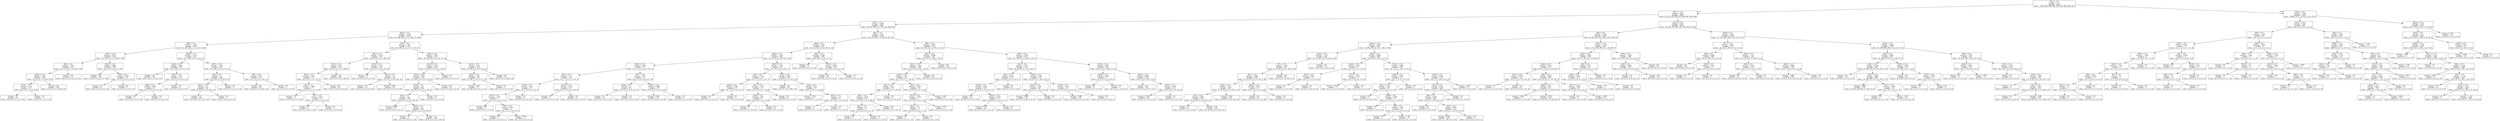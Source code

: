 digraph Tree {
node [shape=box] ;
0 [label="X[2] <= 0.5\nentropy = 3.17\nsamples = 8814\nvalue = [1000, 990, 962, 996, 1000, 964, 986, 984, 932]"] ;
1 [label="X[11] <= 0.5\nentropy = 2.911\nsamples = 6895\nvalue = [0, 972, 945, 984, 187, 960, 964, 959, 924]"] ;
0 -> 1 [labeldistance=2.5, labelangle=45, headlabel="True"] ;
2 [label="X[17] <= 0.5\nentropy = 2.488\nsamples = 3241\nvalue = [0, 376, 408, 0, 4, 795, 334, 446, 878]"] ;
1 -> 2 ;
3 [label="X[23] <= 0.5\nentropy = 2.136\nsamples = 2019\nvalue = [0, 258, 262, 0, 2, 0, 268, 377, 852]"] ;
2 -> 3 ;
4 [label="X[8] <= 0.5\nentropy = 1.614\nsamples = 1361\nvalue = [0, 118, 220, 0, 1, 0, 221, 0, 801]"] ;
3 -> 4 ;
5 [label="X[12] <= 0.5\nentropy = 0.974\nsamples = 1014\nvalue = [0, 111, 0, 0, 1, 0, 106, 0, 796]"] ;
4 -> 5 ;
6 [label="X[5] <= 0.5\nentropy = 1.573\nsamples = 274\nvalue = [0, 111, 0, 0, 1, 0, 100, 0, 62]"] ;
5 -> 6 ;
7 [label="X[20] <= 0.5\nentropy = 1.008\nsamples = 163\nvalue = [0, 0, 0, 0, 1, 0, 100, 0, 62]"] ;
6 -> 7 ;
8 [label="X[14] <= 0.5\nentropy = 0.118\nsamples = 63\nvalue = [0, 0, 0, 0, 1, 0, 0, 0, 62]"] ;
7 -> 8 ;
9 [label="entropy = 0.0\nsamples = 62\nvalue = [0, 0, 0, 0, 0, 0, 0, 0, 62]"] ;
8 -> 9 ;
10 [label="entropy = 0.0\nsamples = 1\nvalue = [0, 0, 0, 0, 1, 0, 0, 0, 0]"] ;
8 -> 10 ;
11 [label="entropy = 0.0\nsamples = 100\nvalue = [0, 0, 0, 0, 0, 0, 100, 0, 0]"] ;
7 -> 11 ;
12 [label="entropy = 0.0\nsamples = 111\nvalue = [0, 111, 0, 0, 0, 0, 0, 0, 0]"] ;
6 -> 12 ;
13 [label="X[20] <= 0.5\nentropy = 0.068\nsamples = 740\nvalue = [0, 0, 0, 0, 0, 0, 6, 0, 734]"] ;
5 -> 13 ;
14 [label="entropy = 0.0\nsamples = 729\nvalue = [0, 0, 0, 0, 0, 0, 0, 0, 729]"] ;
13 -> 14 ;
15 [label="X[9] <= 0.5\nentropy = 0.994\nsamples = 11\nvalue = [0, 0, 0, 0, 0, 0, 6, 0, 5]"] ;
13 -> 15 ;
16 [label="entropy = 0.0\nsamples = 6\nvalue = [0, 0, 0, 0, 0, 0, 6, 0, 0]"] ;
15 -> 16 ;
17 [label="entropy = 0.0\nsamples = 5\nvalue = [0, 0, 0, 0, 0, 0, 0, 0, 5]"] ;
15 -> 17 ;
18 [label="X[20] <= 0.5\nentropy = 1.147\nsamples = 347\nvalue = [0, 7, 220, 0, 0, 0, 115, 0, 5]"] ;
4 -> 18 ;
19 [label="X[22] <= 0.5\nentropy = 0.483\nsamples = 137\nvalue = [0, 6, 126, 0, 0, 0, 0, 0, 5]"] ;
18 -> 19 ;
20 [label="entropy = 0.0\nsamples = 123\nvalue = [0, 0, 123, 0, 0, 0, 0, 0, 0]"] ;
19 -> 20 ;
21 [label="X[10] <= 0.5\nentropy = 1.531\nsamples = 14\nvalue = [0, 6, 3, 0, 0, 0, 0, 0, 5]"] ;
19 -> 21 ;
22 [label="X[26] <= 0.5\nentropy = 0.954\nsamples = 8\nvalue = [0, 0, 3, 0, 0, 0, 0, 0, 5]"] ;
21 -> 22 ;
23 [label="entropy = 0.0\nsamples = 3\nvalue = [0, 0, 3, 0, 0, 0, 0, 0, 0]"] ;
22 -> 23 ;
24 [label="entropy = 0.0\nsamples = 5\nvalue = [0, 0, 0, 0, 0, 0, 0, 0, 5]"] ;
22 -> 24 ;
25 [label="entropy = 0.0\nsamples = 6\nvalue = [0, 6, 0, 0, 0, 0, 0, 0, 0]"] ;
21 -> 25 ;
26 [label="X[15] <= 0.5\nentropy = 1.032\nsamples = 210\nvalue = [0, 1, 94, 0, 0, 0, 115, 0, 0]"] ;
18 -> 26 ;
27 [label="X[0] <= 0.5\nentropy = 1.0\nsamples = 189\nvalue = [0, 0, 94, 0, 0, 0, 95, 0, 0]"] ;
26 -> 27 ;
28 [label="X[21] <= 0.5\nentropy = 1.0\nsamples = 186\nvalue = [0, 0, 94, 0, 0, 0, 92, 0, 0]"] ;
27 -> 28 ;
29 [label="entropy = 1.0\nsamples = 185\nvalue = [0, 0, 93, 0, 0, 0, 92, 0, 0]"] ;
28 -> 29 ;
30 [label="entropy = 0.0\nsamples = 1\nvalue = [0, 0, 1, 0, 0, 0, 0, 0, 0]"] ;
28 -> 30 ;
31 [label="entropy = 0.0\nsamples = 3\nvalue = [0, 0, 0, 0, 0, 0, 3, 0, 0]"] ;
27 -> 31 ;
32 [label="X[5] <= 0.5\nentropy = 0.276\nsamples = 21\nvalue = [0, 1, 0, 0, 0, 0, 20, 0, 0]"] ;
26 -> 32 ;
33 [label="entropy = 0.0\nsamples = 20\nvalue = [0, 0, 0, 0, 0, 0, 20, 0, 0]"] ;
32 -> 33 ;
34 [label="entropy = 0.0\nsamples = 1\nvalue = [0, 1, 0, 0, 0, 0, 0, 0, 0]"] ;
32 -> 34 ;
35 [label="X[5] <= 0.5\nentropy = 1.761\nsamples = 658\nvalue = [0, 140, 42, 0, 1, 0, 47, 377, 51]"] ;
3 -> 35 ;
36 [label="X[6] <= 0.5\nentropy = 0.779\nsamples = 317\nvalue = [0, 0, 0, 0, 1, 0, 5, 260, 51]"] ;
35 -> 36 ;
37 [label="X[13] <= 0.5\nentropy = 0.15\nsamples = 212\nvalue = [0, 0, 0, 0, 1, 0, 3, 208, 0]"] ;
36 -> 37 ;
38 [label="X[16] <= 0.5\nentropy = 0.725\nsamples = 27\nvalue = [0, 0, 0, 0, 1, 0, 3, 23, 0]"] ;
37 -> 38 ;
39 [label="X[0] <= 0.5\nentropy = 1.449\nsamples = 7\nvalue = [0, 0, 0, 0, 1, 0, 3, 3, 0]"] ;
38 -> 39 ;
40 [label="entropy = 0.0\nsamples = 3\nvalue = [0, 0, 0, 0, 0, 0, 3, 0, 0]"] ;
39 -> 40 ;
41 [label="X[7] <= 0.5\nentropy = 0.811\nsamples = 4\nvalue = [0, 0, 0, 0, 1, 0, 0, 3, 0]"] ;
39 -> 41 ;
42 [label="entropy = 0.0\nsamples = 3\nvalue = [0, 0, 0, 0, 0, 0, 0, 3, 0]"] ;
41 -> 42 ;
43 [label="entropy = 0.0\nsamples = 1\nvalue = [0, 0, 0, 0, 1, 0, 0, 0, 0]"] ;
41 -> 43 ;
44 [label="entropy = 0.0\nsamples = 20\nvalue = [0, 0, 0, 0, 0, 0, 0, 20, 0]"] ;
38 -> 44 ;
45 [label="entropy = 0.0\nsamples = 185\nvalue = [0, 0, 0, 0, 0, 0, 0, 185, 0]"] ;
37 -> 45 ;
46 [label="X[19] <= 0.5\nentropy = 1.117\nsamples = 105\nvalue = [0, 0, 0, 0, 0, 0, 2, 52, 51]"] ;
36 -> 46 ;
47 [label="entropy = 0.0\nsamples = 2\nvalue = [0, 0, 0, 0, 0, 0, 2, 0, 0]"] ;
46 -> 47 ;
48 [label="X[12] <= 0.5\nentropy = 1.0\nsamples = 103\nvalue = [0, 0, 0, 0, 0, 0, 0, 52, 51]"] ;
46 -> 48 ;
49 [label="entropy = 0.0\nsamples = 10\nvalue = [0, 0, 0, 0, 0, 0, 0, 10, 0]"] ;
48 -> 49 ;
50 [label="entropy = 0.993\nsamples = 93\nvalue = [0, 0, 0, 0, 0, 0, 0, 42, 51]"] ;
48 -> 50 ;
51 [label="X[20] <= 0.5\nentropy = 1.801\nsamples = 341\nvalue = [0, 140, 42, 0, 0, 0, 42, 117, 0]"] ;
35 -> 51 ;
52 [label="X[13] <= 0.5\nentropy = 1.129\nsamples = 223\nvalue = [0, 102, 5, 0, 0, 0, 0, 116, 0]"] ;
51 -> 52 ;
53 [label="X[25] <= 0.5\nentropy = 0.997\nsamples = 218\nvalue = [0, 102, 0, 0, 0, 0, 0, 116, 0]"] ;
52 -> 53 ;
54 [label="X[18] <= 0.5\nentropy = 1.0\nsamples = 204\nvalue = [0, 102, 0, 0, 0, 0, 0, 102, 0]"] ;
53 -> 54 ;
55 [label="X[6] <= 0.5\nentropy = 1.0\nsamples = 199\nvalue = [0, 97, 0, 0, 0, 0, 0, 102, 0]"] ;
54 -> 55 ;
56 [label="entropy = 0.994\nsamples = 11\nvalue = [0, 5, 0, 0, 0, 0, 0, 6, 0]"] ;
55 -> 56 ;
57 [label="X[26] <= 0.5\nentropy = 1.0\nsamples = 188\nvalue = [0, 92, 0, 0, 0, 0, 0, 96, 0]"] ;
55 -> 57 ;
58 [label="entropy = 1.0\nsamples = 2\nvalue = [0, 1, 0, 0, 0, 0, 0, 1, 0]"] ;
57 -> 58 ;
59 [label="entropy = 1.0\nsamples = 186\nvalue = [0, 91, 0, 0, 0, 0, 0, 95, 0]"] ;
57 -> 59 ;
60 [label="entropy = 0.0\nsamples = 5\nvalue = [0, 5, 0, 0, 0, 0, 0, 0, 0]"] ;
54 -> 60 ;
61 [label="entropy = 0.0\nsamples = 14\nvalue = [0, 0, 0, 0, 0, 0, 0, 14, 0]"] ;
53 -> 61 ;
62 [label="entropy = 0.0\nsamples = 5\nvalue = [0, 0, 5, 0, 0, 0, 0, 0, 0]"] ;
52 -> 62 ;
63 [label="X[10] <= 0.5\nentropy = 1.64\nsamples = 118\nvalue = [0, 38, 37, 0, 0, 0, 42, 1, 0]"] ;
51 -> 63 ;
64 [label="X[25] <= 0.5\nentropy = 1.232\nsamples = 78\nvalue = [0, 38, 37, 0, 0, 0, 2, 1, 0]"] ;
63 -> 64 ;
65 [label="entropy = 1.237\nsamples = 75\nvalue = [0, 38, 34, 0, 0, 0, 2, 1, 0]"] ;
64 -> 65 ;
66 [label="entropy = 0.0\nsamples = 3\nvalue = [0, 0, 3, 0, 0, 0, 0, 0, 0]"] ;
64 -> 66 ;
67 [label="entropy = 0.0\nsamples = 40\nvalue = [0, 0, 0, 0, 0, 0, 40, 0, 0]"] ;
63 -> 67 ;
68 [label="X[0] <= 0.5\nentropy = 1.69\nsamples = 1222\nvalue = [0, 118, 146, 0, 2, 795, 66, 69, 26]"] ;
2 -> 68 ;
69 [label="X[4] <= 0.5\nentropy = 2.191\nsamples = 271\nvalue = [0, 14, 115, 0, 0, 44, 59, 15, 24]"] ;
68 -> 69 ;
70 [label="X[20] <= 0.5\nentropy = 2.332\nsamples = 162\nvalue = [0, 14, 13, 0, 0, 38, 59, 14, 24]"] ;
69 -> 70 ;
71 [label="X[22] <= 0.5\nentropy = 2.205\nsamples = 77\nvalue = [0, 7, 13, 0, 0, 26, 0, 14, 17]"] ;
70 -> 71 ;
72 [label="X[3] <= 0.5\nentropy = 1.712\nsamples = 26\nvalue = [0, 7, 1, 0, 0, 1, 0, 14, 3]"] ;
71 -> 72 ;
73 [label="X[10] <= 0.5\nentropy = 1.241\nsamples = 11\nvalue = [0, 7, 0, 0, 0, 1, 0, 0, 3]"] ;
72 -> 73 ;
74 [label="X[13] <= 0.5\nentropy = 1.371\nsamples = 5\nvalue = [0, 1, 0, 0, 0, 1, 0, 0, 3]"] ;
73 -> 74 ;
75 [label="entropy = 0.0\nsamples = 1\nvalue = [0, 0, 0, 0, 0, 1, 0, 0, 0]"] ;
74 -> 75 ;
76 [label="X[8] <= 0.5\nentropy = 0.811\nsamples = 4\nvalue = [0, 1, 0, 0, 0, 0, 0, 0, 3]"] ;
74 -> 76 ;
77 [label="entropy = 0.0\nsamples = 1\nvalue = [0, 0, 0, 0, 0, 0, 0, 0, 1]"] ;
76 -> 77 ;
78 [label="entropy = 0.918\nsamples = 3\nvalue = [0, 1, 0, 0, 0, 0, 0, 0, 2]"] ;
76 -> 78 ;
79 [label="entropy = 0.0\nsamples = 6\nvalue = [0, 6, 0, 0, 0, 0, 0, 0, 0]"] ;
73 -> 79 ;
80 [label="X[10] <= 0.5\nentropy = 0.353\nsamples = 15\nvalue = [0, 0, 1, 0, 0, 0, 0, 14, 0]"] ;
72 -> 80 ;
81 [label="entropy = 0.0\nsamples = 1\nvalue = [0, 0, 1, 0, 0, 0, 0, 0, 0]"] ;
80 -> 81 ;
82 [label="entropy = 0.0\nsamples = 14\nvalue = [0, 0, 0, 0, 0, 0, 0, 14, 0]"] ;
80 -> 82 ;
83 [label="X[7] <= 0.5\nentropy = 1.507\nsamples = 51\nvalue = [0, 0, 12, 0, 0, 25, 0, 0, 14]"] ;
71 -> 83 ;
84 [label="X[18] <= 0.5\nentropy = 1.0\nsamples = 24\nvalue = [0, 0, 12, 0, 0, 12, 0, 0, 0]"] ;
83 -> 84 ;
85 [label="entropy = 0.0\nsamples = 12\nvalue = [0, 0, 0, 0, 0, 12, 0, 0, 0]"] ;
84 -> 85 ;
86 [label="entropy = 0.0\nsamples = 12\nvalue = [0, 0, 12, 0, 0, 0, 0, 0, 0]"] ;
84 -> 86 ;
87 [label="X[13] <= 0.5\nentropy = 0.999\nsamples = 27\nvalue = [0, 0, 0, 0, 0, 13, 0, 0, 14]"] ;
83 -> 87 ;
88 [label="entropy = 0.946\nsamples = 22\nvalue = [0, 0, 0, 0, 0, 8, 0, 0, 14]"] ;
87 -> 88 ;
89 [label="entropy = 0.0\nsamples = 5\nvalue = [0, 0, 0, 0, 0, 5, 0, 0, 0]"] ;
87 -> 89 ;
90 [label="X[10] <= 0.5\nentropy = 1.358\nsamples = 85\nvalue = [0, 7, 0, 0, 0, 12, 59, 0, 7]"] ;
70 -> 90 ;
91 [label="X[7] <= 0.5\nentropy = 1.776\nsamples = 20\nvalue = [0, 7, 0, 0, 0, 1, 5, 0, 7]"] ;
90 -> 91 ;
92 [label="X[24] <= 0.5\nentropy = 0.544\nsamples = 8\nvalue = [0, 1, 0, 0, 0, 0, 0, 0, 7]"] ;
91 -> 92 ;
93 [label="entropy = 0.0\nsamples = 7\nvalue = [0, 0, 0, 0, 0, 0, 0, 0, 7]"] ;
92 -> 93 ;
94 [label="entropy = 0.0\nsamples = 1\nvalue = [0, 1, 0, 0, 0, 0, 0, 0, 0]"] ;
92 -> 94 ;
95 [label="X[5] <= 0.5\nentropy = 1.325\nsamples = 12\nvalue = [0, 6, 0, 0, 0, 1, 5, 0, 0]"] ;
91 -> 95 ;
96 [label="X[24] <= 0.5\nentropy = 0.65\nsamples = 6\nvalue = [0, 0, 0, 0, 0, 1, 5, 0, 0]"] ;
95 -> 96 ;
97 [label="entropy = 0.0\nsamples = 1\nvalue = [0, 0, 0, 0, 0, 1, 0, 0, 0]"] ;
96 -> 97 ;
98 [label="entropy = 0.0\nsamples = 5\nvalue = [0, 0, 0, 0, 0, 0, 5, 0, 0]"] ;
96 -> 98 ;
99 [label="entropy = 0.0\nsamples = 6\nvalue = [0, 6, 0, 0, 0, 0, 0, 0, 0]"] ;
95 -> 99 ;
100 [label="X[13] <= 0.5\nentropy = 0.656\nsamples = 65\nvalue = [0, 0, 0, 0, 0, 11, 54, 0, 0]"] ;
90 -> 100 ;
101 [label="entropy = 0.0\nsamples = 48\nvalue = [0, 0, 0, 0, 0, 0, 48, 0, 0]"] ;
100 -> 101 ;
102 [label="X[3] <= 0.5\nentropy = 0.937\nsamples = 17\nvalue = [0, 0, 0, 0, 0, 11, 6, 0, 0]"] ;
100 -> 102 ;
103 [label="entropy = 0.764\nsamples = 9\nvalue = [0, 0, 0, 0, 0, 7, 2, 0, 0]"] ;
102 -> 103 ;
104 [label="X[21] <= 0.5\nentropy = 1.0\nsamples = 8\nvalue = [0, 0, 0, 0, 0, 4, 4, 0, 0]"] ;
102 -> 104 ;
105 [label="entropy = 1.0\nsamples = 2\nvalue = [0, 0, 0, 0, 0, 1, 1, 0, 0]"] ;
104 -> 105 ;
106 [label="entropy = 1.0\nsamples = 6\nvalue = [0, 0, 0, 0, 0, 3, 3, 0, 0]"] ;
104 -> 106 ;
107 [label="X[8] <= 0.5\nentropy = 0.382\nsamples = 109\nvalue = [0, 0, 102, 0, 0, 6, 0, 1, 0]"] ;
69 -> 107 ;
108 [label="entropy = 0.0\nsamples = 6\nvalue = [0, 0, 0, 0, 0, 6, 0, 0, 0]"] ;
107 -> 108 ;
109 [label="X[13] <= 0.5\nentropy = 0.079\nsamples = 103\nvalue = [0, 0, 102, 0, 0, 0, 0, 1, 0]"] ;
107 -> 109 ;
110 [label="entropy = 0.0\nsamples = 101\nvalue = [0, 0, 101, 0, 0, 0, 0, 0, 0]"] ;
109 -> 110 ;
111 [label="entropy = 1.0\nsamples = 2\nvalue = [0, 0, 1, 0, 0, 0, 0, 1, 0]"] ;
109 -> 111 ;
112 [label="X[8] <= 0.5\nentropy = 1.104\nsamples = 951\nvalue = [0, 104, 31, 0, 2, 751, 7, 54, 2]"] ;
68 -> 112 ;
113 [label="X[18] <= 0.5\nentropy = 0.429\nsamples = 537\nvalue = [0, 1, 0, 0, 0, 499, 7, 30, 0]"] ;
112 -> 113 ;
114 [label="X[21] <= 0.5\nentropy = 1.002\nsamples = 158\nvalue = [0, 1, 0, 0, 0, 120, 7, 30, 0]"] ;
113 -> 114 ;
115 [label="X[20] <= 0.5\nentropy = 1.347\nsamples = 45\nvalue = [0, 1, 0, 0, 0, 7, 7, 30, 0]"] ;
114 -> 115 ;
116 [label="X[5] <= 0.5\nentropy = 0.42\nsamples = 30\nvalue = [0, 1, 0, 0, 0, 1, 0, 28, 0]"] ;
115 -> 116 ;
117 [label="X[6] <= 0.5\nentropy = 0.216\nsamples = 29\nvalue = [0, 0, 0, 0, 0, 1, 0, 28, 0]"] ;
116 -> 117 ;
118 [label="X[4] <= 0.5\nentropy = 1.0\nsamples = 2\nvalue = [0, 0, 0, 0, 0, 1, 0, 1, 0]"] ;
117 -> 118 ;
119 [label="entropy = 0.0\nsamples = 1\nvalue = [0, 0, 0, 0, 0, 0, 0, 1, 0]"] ;
118 -> 119 ;
120 [label="entropy = 0.0\nsamples = 1\nvalue = [0, 0, 0, 0, 0, 1, 0, 0, 0]"] ;
118 -> 120 ;
121 [label="entropy = 0.0\nsamples = 27\nvalue = [0, 0, 0, 0, 0, 0, 0, 27, 0]"] ;
117 -> 121 ;
122 [label="entropy = 0.0\nsamples = 1\nvalue = [0, 1, 0, 0, 0, 0, 0, 0, 0]"] ;
116 -> 122 ;
123 [label="X[3] <= 0.5\nentropy = 1.429\nsamples = 15\nvalue = [0, 0, 0, 0, 0, 6, 7, 2, 0]"] ;
115 -> 123 ;
124 [label="X[13] <= 0.5\nentropy = 1.379\nsamples = 7\nvalue = [0, 0, 0, 0, 0, 4, 1, 2, 0]"] ;
123 -> 124 ;
125 [label="X[6] <= 0.5\nentropy = 1.0\nsamples = 2\nvalue = [0, 0, 0, 0, 0, 0, 1, 1, 0]"] ;
124 -> 125 ;
126 [label="entropy = 0.0\nsamples = 1\nvalue = [0, 0, 0, 0, 0, 0, 0, 1, 0]"] ;
125 -> 126 ;
127 [label="entropy = 0.0\nsamples = 1\nvalue = [0, 0, 0, 0, 0, 0, 1, 0, 0]"] ;
125 -> 127 ;
128 [label="entropy = 0.722\nsamples = 5\nvalue = [0, 0, 0, 0, 0, 4, 0, 1, 0]"] ;
124 -> 128 ;
129 [label="entropy = 0.811\nsamples = 8\nvalue = [0, 0, 0, 0, 0, 2, 6, 0, 0]"] ;
123 -> 129 ;
130 [label="entropy = 0.0\nsamples = 113\nvalue = [0, 0, 0, 0, 0, 113, 0, 0, 0]"] ;
114 -> 130 ;
131 [label="entropy = 0.0\nsamples = 379\nvalue = [0, 0, 0, 0, 0, 379, 0, 0, 0]"] ;
113 -> 131 ;
132 [label="X[20] <= 0.5\nentropy = 1.528\nsamples = 414\nvalue = [0, 103, 31, 0, 2, 252, 0, 24, 2]"] ;
112 -> 132 ;
133 [label="X[4] <= 0.5\nentropy = 1.774\nsamples = 169\nvalue = [0, 95, 20, 0, 1, 27, 0, 24, 2]"] ;
132 -> 133 ;
134 [label="X[9] <= 0.5\nentropy = 0.823\nsamples = 113\nvalue = [0, 95, 6, 0, 0, 11, 0, 0, 1]"] ;
133 -> 134 ;
135 [label="X[23] <= 0.5\nentropy = 0.553\nsamples = 107\nvalue = [0, 95, 0, 0, 0, 11, 0, 0, 1]"] ;
134 -> 135 ;
136 [label="entropy = 0.0\nsamples = 36\nvalue = [0, 36, 0, 0, 0, 0, 0, 0, 0]"] ;
135 -> 136 ;
137 [label="X[12] <= 0.5\nentropy = 0.725\nsamples = 71\nvalue = [0, 59, 0, 0, 0, 11, 0, 0, 1]"] ;
135 -> 137 ;
138 [label="entropy = 0.739\nsamples = 69\nvalue = [0, 57, 0, 0, 0, 11, 0, 0, 1]"] ;
137 -> 138 ;
139 [label="entropy = 0.0\nsamples = 2\nvalue = [0, 2, 0, 0, 0, 0, 0, 0, 0]"] ;
137 -> 139 ;
140 [label="entropy = 0.0\nsamples = 6\nvalue = [0, 0, 6, 0, 0, 0, 0, 0, 0]"] ;
134 -> 140 ;
141 [label="X[19] <= 0.5\nentropy = 1.748\nsamples = 56\nvalue = [0, 0, 14, 0, 1, 16, 0, 24, 1]"] ;
133 -> 141 ;
142 [label="X[25] <= 0.5\nentropy = 1.168\nsamples = 29\nvalue = [0, 0, 0, 0, 1, 16, 0, 12, 0]"] ;
141 -> 142 ;
143 [label="entropy = 0.985\nsamples = 28\nvalue = [0, 0, 0, 0, 0, 16, 0, 12, 0]"] ;
142 -> 143 ;
144 [label="entropy = 0.0\nsamples = 1\nvalue = [0, 0, 0, 0, 1, 0, 0, 0, 0]"] ;
142 -> 144 ;
145 [label="X[10] <= 0.5\nentropy = 1.187\nsamples = 27\nvalue = [0, 0, 14, 0, 0, 0, 0, 12, 1]"] ;
141 -> 145 ;
146 [label="entropy = 0.996\nsamples = 26\nvalue = [0, 0, 14, 0, 0, 0, 0, 12, 0]"] ;
145 -> 146 ;
147 [label="entropy = 0.0\nsamples = 1\nvalue = [0, 0, 0, 0, 0, 0, 0, 0, 1]"] ;
145 -> 147 ;
148 [label="X[13] <= 0.5\nentropy = 0.507\nsamples = 245\nvalue = [0, 8, 11, 0, 1, 225, 0, 0, 0]"] ;
132 -> 148 ;
149 [label="X[26] <= 0.5\nentropy = 0.592\nsamples = 7\nvalue = [0, 0, 6, 0, 1, 0, 0, 0, 0]"] ;
148 -> 149 ;
150 [label="entropy = 0.0\nsamples = 6\nvalue = [0, 0, 6, 0, 0, 0, 0, 0, 0]"] ;
149 -> 150 ;
151 [label="entropy = 0.0\nsamples = 1\nvalue = [0, 0, 0, 0, 1, 0, 0, 0, 0]"] ;
149 -> 151 ;
152 [label="X[23] <= 0.5\nentropy = 0.358\nsamples = 238\nvalue = [0, 8, 5, 0, 0, 225, 0, 0, 0]"] ;
148 -> 152 ;
153 [label="entropy = 0.0\nsamples = 147\nvalue = [0, 0, 0, 0, 0, 147, 0, 0, 0]"] ;
152 -> 153 ;
154 [label="X[24] <= 0.5\nentropy = 0.729\nsamples = 91\nvalue = [0, 8, 5, 0, 0, 78, 0, 0, 0]"] ;
152 -> 154 ;
155 [label="entropy = 0.746\nsamples = 88\nvalue = [0, 8, 5, 0, 0, 75, 0, 0, 0]"] ;
154 -> 155 ;
156 [label="entropy = 0.0\nsamples = 3\nvalue = [0, 0, 0, 0, 0, 3, 0, 0, 0]"] ;
154 -> 156 ;
157 [label="X[12] <= 0.5\nentropy = 2.675\nsamples = 3654\nvalue = [0, 596, 537, 984, 183, 165, 630, 513, 46]"] ;
1 -> 157 ;
158 [label="X[4] <= 0.5\nentropy = 2.544\nsamples = 1644\nvalue = [0, 86, 257, 215, 183, 2, 417, 438, 46]"] ;
157 -> 158 ;
159 [label="X[14] <= 0.5\nentropy = 2.159\nsamples = 819\nvalue = [0, 86, 149, 19, 173, 1, 345, 0, 46]"] ;
158 -> 159 ;
160 [label="X[19] <= 0.5\nentropy = 1.733\nsamples = 619\nvalue = [0, 74, 141, 15, 0, 0, 343, 0, 46]"] ;
159 -> 160 ;
161 [label="X[7] <= 0.5\nentropy = 1.487\nsamples = 507\nvalue = [0, 74, 29, 15, 0, 0, 343, 0, 46]"] ;
160 -> 161 ;
162 [label="X[1] <= 0.5\nentropy = 2.064\nsamples = 266\nvalue = [0, 74, 29, 15, 0, 0, 102, 0, 46]"] ;
161 -> 162 ;
163 [label="X[22] <= 0.5\nentropy = 1.912\nsamples = 235\nvalue = [0, 74, 29, 9, 0, 0, 102, 0, 21]"] ;
162 -> 163 ;
164 [label="X[17] <= 0.5\nentropy = 2.065\nsamples = 155\nvalue = [0, 30, 29, 9, 0, 0, 66, 0, 21]"] ;
163 -> 164 ;
165 [label="entropy = 1.0\nsamples = 6\nvalue = [0, 0, 3, 3, 0, 0, 0, 0, 0]"] ;
164 -> 165 ;
166 [label="entropy = 2.01\nsamples = 149\nvalue = [0, 30, 26, 6, 0, 0, 66, 0, 21]"] ;
164 -> 166 ;
167 [label="entropy = 0.993\nsamples = 80\nvalue = [0, 44, 0, 0, 0, 0, 36, 0, 0]"] ;
163 -> 167 ;
168 [label="X[24] <= 0.5\nentropy = 0.709\nsamples = 31\nvalue = [0, 0, 0, 6, 0, 0, 0, 0, 25]"] ;
162 -> 168 ;
169 [label="entropy = 0.0\nsamples = 25\nvalue = [0, 0, 0, 0, 0, 0, 0, 0, 25]"] ;
168 -> 169 ;
170 [label="entropy = 0.0\nsamples = 6\nvalue = [0, 0, 0, 6, 0, 0, 0, 0, 0]"] ;
168 -> 170 ;
171 [label="entropy = 0.0\nsamples = 241\nvalue = [0, 0, 0, 0, 0, 0, 241, 0, 0]"] ;
161 -> 171 ;
172 [label="entropy = 0.0\nsamples = 112\nvalue = [0, 0, 112, 0, 0, 0, 0, 0, 0]"] ;
160 -> 172 ;
173 [label="X[26] <= 0.5\nentropy = 0.828\nsamples = 200\nvalue = [0, 12, 8, 4, 173, 1, 2, 0, 0]"] ;
159 -> 173 ;
174 [label="X[20] <= 0.5\nentropy = 2.197\nsamples = 9\nvalue = [0, 1, 2, 3, 1, 0, 2, 0, 0]"] ;
173 -> 174 ;
175 [label="X[19] <= 0.5\nentropy = 0.811\nsamples = 4\nvalue = [0, 0, 0, 3, 1, 0, 0, 0, 0]"] ;
174 -> 175 ;
176 [label="entropy = 0.0\nsamples = 1\nvalue = [0, 0, 0, 0, 1, 0, 0, 0, 0]"] ;
175 -> 176 ;
177 [label="entropy = 0.0\nsamples = 3\nvalue = [0, 0, 0, 3, 0, 0, 0, 0, 0]"] ;
175 -> 177 ;
178 [label="X[7] <= 0.5\nentropy = 1.522\nsamples = 5\nvalue = [0, 1, 2, 0, 0, 0, 2, 0, 0]"] ;
174 -> 178 ;
179 [label="entropy = 0.918\nsamples = 3\nvalue = [0, 1, 2, 0, 0, 0, 0, 0, 0]"] ;
178 -> 179 ;
180 [label="entropy = 0.0\nsamples = 2\nvalue = [0, 0, 0, 0, 0, 0, 2, 0, 0]"] ;
178 -> 180 ;
181 [label="X[23] <= 0.5\nentropy = 0.609\nsamples = 191\nvalue = [0, 11, 6, 1, 172, 1, 0, 0, 0]"] ;
173 -> 181 ;
182 [label="X[16] <= 0.5\nentropy = 1.675\nsamples = 20\nvalue = [0, 7, 3, 0, 9, 1, 0, 0, 0]"] ;
181 -> 182 ;
183 [label="X[21] <= 0.5\nentropy = 1.607\nsamples = 19\nvalue = [0, 7, 2, 0, 9, 1, 0, 0, 0]"] ;
182 -> 183 ;
184 [label="entropy = 0.0\nsamples = 2\nvalue = [0, 0, 0, 0, 2, 0, 0, 0, 0]"] ;
183 -> 184 ;
185 [label="X[20] <= 0.5\nentropy = 1.658\nsamples = 17\nvalue = [0, 7, 2, 0, 7, 1, 0, 0, 0]"] ;
183 -> 185 ;
186 [label="entropy = 0.0\nsamples = 1\nvalue = [0, 0, 0, 0, 1, 0, 0, 0, 0]"] ;
185 -> 186 ;
187 [label="X[8] <= 0.5\nentropy = 1.677\nsamples = 16\nvalue = [0, 7, 2, 0, 6, 1, 0, 0, 0]"] ;
185 -> 187 ;
188 [label="entropy = 0.0\nsamples = 1\nvalue = [0, 1, 0, 0, 0, 0, 0, 0, 0]"] ;
187 -> 188 ;
189 [label="entropy = 1.706\nsamples = 15\nvalue = [0, 6, 2, 0, 6, 1, 0, 0, 0]"] ;
187 -> 189 ;
190 [label="entropy = 0.0\nsamples = 1\nvalue = [0, 0, 1, 0, 0, 0, 0, 0, 0]"] ;
182 -> 190 ;
191 [label="X[18] <= 0.5\nentropy = 0.338\nsamples = 171\nvalue = [0, 4, 3, 1, 163, 0, 0, 0, 0]"] ;
181 -> 191 ;
192 [label="X[15] <= 0.5\nentropy = 0.109\nsamples = 160\nvalue = [0, 1, 0, 1, 158, 0, 0, 0, 0]"] ;
191 -> 192 ;
193 [label="X[8] <= 0.5\nentropy = 0.055\nsamples = 159\nvalue = [0, 0, 0, 1, 158, 0, 0, 0, 0]"] ;
192 -> 193 ;
194 [label="entropy = 0.0\nsamples = 6\nvalue = [0, 0, 0, 0, 6, 0, 0, 0, 0]"] ;
193 -> 194 ;
195 [label="X[3] <= 0.5\nentropy = 0.057\nsamples = 153\nvalue = [0, 0, 0, 1, 152, 0, 0, 0, 0]"] ;
193 -> 195 ;
196 [label="entropy = 0.058\nsamples = 150\nvalue = [0, 0, 0, 1, 149, 0, 0, 0, 0]"] ;
195 -> 196 ;
197 [label="entropy = 0.0\nsamples = 3\nvalue = [0, 0, 0, 0, 3, 0, 0, 0, 0]"] ;
195 -> 197 ;
198 [label="entropy = 0.0\nsamples = 1\nvalue = [0, 1, 0, 0, 0, 0, 0, 0, 0]"] ;
192 -> 198 ;
199 [label="entropy = 1.539\nsamples = 11\nvalue = [0, 3, 3, 0, 5, 0, 0, 0, 0]"] ;
191 -> 199 ;
200 [label="X[21] <= 0.5\nentropy = 1.758\nsamples = 825\nvalue = [0, 0, 108, 196, 10, 1, 72, 438, 0]"] ;
158 -> 200 ;
201 [label="X[14] <= 0.5\nentropy = 0.901\nsamples = 525\nvalue = [0, 0, 1, 45, 10, 1, 30, 438, 0]"] ;
200 -> 201 ;
202 [label="X[20] <= 0.5\nentropy = 0.767\nsamples = 513\nvalue = [0, 0, 1, 45, 0, 1, 28, 438, 0]"] ;
201 -> 202 ;
203 [label="X[17] <= 0.5\nentropy = 0.074\nsamples = 112\nvalue = [0, 0, 1, 0, 0, 0, 0, 111, 0]"] ;
202 -> 203 ;
204 [label="entropy = 0.0\nsamples = 1\nvalue = [0, 0, 1, 0, 0, 0, 0, 0, 0]"] ;
203 -> 204 ;
205 [label="entropy = 0.0\nsamples = 111\nvalue = [0, 0, 0, 0, 0, 0, 0, 111, 0]"] ;
203 -> 205 ;
206 [label="X[6] <= 0.5\nentropy = 0.884\nsamples = 401\nvalue = [0, 0, 0, 45, 0, 1, 28, 327, 0]"] ;
202 -> 206 ;
207 [label="X[26] <= 0.5\nentropy = 0.77\nsamples = 371\nvalue = [0, 0, 0, 26, 0, 1, 28, 316, 0]"] ;
206 -> 207 ;
208 [label="entropy = 0.592\nsamples = 7\nvalue = [0, 0, 0, 0, 0, 1, 0, 6, 0]"] ;
207 -> 208 ;
209 [label="entropy = 0.754\nsamples = 364\nvalue = [0, 0, 0, 26, 0, 0, 28, 310, 0]"] ;
207 -> 209 ;
210 [label="X[17] <= 0.5\nentropy = 0.948\nsamples = 30\nvalue = [0, 0, 0, 19, 0, 0, 0, 11, 0]"] ;
206 -> 210 ;
211 [label="entropy = 0.0\nsamples = 3\nvalue = [0, 0, 0, 3, 0, 0, 0, 0, 0]"] ;
210 -> 211 ;
212 [label="entropy = 0.975\nsamples = 27\nvalue = [0, 0, 0, 16, 0, 0, 0, 11, 0]"] ;
210 -> 212 ;
213 [label="X[6] <= 0.5\nentropy = 0.65\nsamples = 12\nvalue = [0, 0, 0, 0, 10, 0, 2, 0, 0]"] ;
201 -> 213 ;
214 [label="X[26] <= 0.5\nentropy = 0.439\nsamples = 11\nvalue = [0, 0, 0, 0, 10, 0, 1, 0, 0]"] ;
213 -> 214 ;
215 [label="entropy = 0.0\nsamples = 1\nvalue = [0, 0, 0, 0, 0, 0, 1, 0, 0]"] ;
214 -> 215 ;
216 [label="entropy = 0.0\nsamples = 10\nvalue = [0, 0, 0, 0, 10, 0, 0, 0, 0]"] ;
214 -> 216 ;
217 [label="entropy = 0.0\nsamples = 1\nvalue = [0, 0, 0, 0, 0, 0, 1, 0, 0]"] ;
213 -> 217 ;
218 [label="X[16] <= 0.5\nentropy = 1.426\nsamples = 300\nvalue = [0, 0, 107, 151, 0, 0, 42, 0, 0]"] ;
200 -> 218 ;
219 [label="X[8] <= 0.5\nentropy = 0.858\nsamples = 149\nvalue = [0, 0, 107, 0, 0, 0, 42, 0, 0]"] ;
218 -> 219 ;
220 [label="entropy = 0.0\nsamples = 42\nvalue = [0, 0, 0, 0, 0, 0, 42, 0, 0]"] ;
219 -> 220 ;
221 [label="entropy = 0.0\nsamples = 107\nvalue = [0, 0, 107, 0, 0, 0, 0, 0, 0]"] ;
219 -> 221 ;
222 [label="entropy = 0.0\nsamples = 151\nvalue = [0, 0, 0, 151, 0, 0, 0, 0, 0]"] ;
218 -> 222 ;
223 [label="X[20] <= 0.5\nentropy = 2.243\nsamples = 2010\nvalue = [0, 510, 280, 769, 0, 163, 213, 75, 0]"] ;
157 -> 223 ;
224 [label="X[7] <= 0.5\nentropy = 1.229\nsamples = 752\nvalue = [0, 112, 0, 509, 0, 131, 0, 0, 0]"] ;
223 -> 224 ;
225 [label="X[0] <= 0.5\nentropy = 0.085\nsamples = 420\nvalue = [0, 1, 0, 416, 0, 3, 0, 0, 0]"] ;
224 -> 225 ;
226 [label="entropy = 0.0\nsamples = 416\nvalue = [0, 0, 0, 416, 0, 0, 0, 0, 0]"] ;
225 -> 226 ;
227 [label="X[16] <= 0.5\nentropy = 0.811\nsamples = 4\nvalue = [0, 1, 0, 0, 0, 3, 0, 0, 0]"] ;
225 -> 227 ;
228 [label="entropy = 0.0\nsamples = 3\nvalue = [0, 0, 0, 0, 0, 3, 0, 0, 0]"] ;
227 -> 228 ;
229 [label="entropy = 0.0\nsamples = 1\nvalue = [0, 1, 0, 0, 0, 0, 0, 0, 0]"] ;
227 -> 229 ;
230 [label="X[22] <= 0.5\nentropy = 1.573\nsamples = 332\nvalue = [0, 111, 0, 93, 0, 128, 0, 0, 0]"] ;
224 -> 230 ;
231 [label="X[0] <= 0.5\nentropy = 0.176\nsamples = 114\nvalue = [0, 111, 0, 0, 0, 3, 0, 0, 0]"] ;
230 -> 231 ;
232 [label="entropy = 0.0\nsamples = 111\nvalue = [0, 111, 0, 0, 0, 0, 0, 0, 0]"] ;
231 -> 232 ;
233 [label="entropy = 0.0\nsamples = 3\nvalue = [0, 0, 0, 0, 0, 3, 0, 0, 0]"] ;
231 -> 233 ;
234 [label="X[25] <= 0.5\nentropy = 0.984\nsamples = 218\nvalue = [0, 0, 0, 93, 0, 125, 0, 0, 0]"] ;
230 -> 234 ;
235 [label="entropy = 0.991\nsamples = 209\nvalue = [0, 0, 0, 93, 0, 116, 0, 0, 0]"] ;
234 -> 235 ;
236 [label="entropy = 0.0\nsamples = 9\nvalue = [0, 0, 0, 0, 0, 9, 0, 0, 0]"] ;
234 -> 236 ;
237 [label="X[22] <= 0.5\nentropy = 2.289\nsamples = 1258\nvalue = [0, 398, 280, 260, 0, 32, 213, 75, 0]"] ;
223 -> 237 ;
238 [label="X[4] <= 0.5\nentropy = 2.066\nsamples = 915\nvalue = [0, 398, 237, 93, 0, 6, 106, 75, 0]"] ;
237 -> 238 ;
239 [label="X[8] <= 0.5\nentropy = 2.053\nsamples = 832\nvalue = [0, 398, 157, 91, 0, 6, 105, 75, 0]"] ;
238 -> 239 ;
240 [label="entropy = 0.0\nsamples = 30\nvalue = [0, 30, 0, 0, 0, 0, 0, 0, 0]"] ;
239 -> 240 ;
241 [label="X[25] <= 0.5\nentropy = 2.089\nsamples = 802\nvalue = [0, 368, 157, 91, 0, 6, 105, 75, 0]"] ;
239 -> 241 ;
242 [label="entropy = 2.084\nsamples = 778\nvalue = [0, 361, 149, 88, 0, 6, 100, 74, 0]"] ;
241 -> 242 ;
243 [label="X[17] <= 0.5\nentropy = 2.084\nsamples = 24\nvalue = [0, 7, 8, 3, 0, 0, 5, 1, 0]"] ;
241 -> 243 ;
244 [label="entropy = 0.0\nsamples = 1\nvalue = [0, 0, 0, 0, 0, 0, 0, 1, 0]"] ;
243 -> 244 ;
245 [label="entropy = 1.914\nsamples = 23\nvalue = [0, 7, 8, 3, 0, 0, 5, 0, 0]"] ;
243 -> 245 ;
246 [label="X[25] <= 0.5\nentropy = 0.258\nsamples = 83\nvalue = [0, 0, 80, 2, 0, 0, 1, 0, 0]"] ;
238 -> 246 ;
247 [label="entropy = 0.0\nsamples = 80\nvalue = [0, 0, 80, 0, 0, 0, 0, 0, 0]"] ;
246 -> 247 ;
248 [label="X[17] <= 0.5\nentropy = 0.918\nsamples = 3\nvalue = [0, 0, 0, 2, 0, 0, 1, 0, 0]"] ;
246 -> 248 ;
249 [label="entropy = 0.0\nsamples = 1\nvalue = [0, 0, 0, 0, 0, 0, 1, 0, 0]"] ;
248 -> 249 ;
250 [label="entropy = 0.0\nsamples = 2\nvalue = [0, 0, 0, 2, 0, 0, 0, 0, 0]"] ;
248 -> 250 ;
251 [label="X[8] <= 0.5\nentropy = 1.687\nsamples = 343\nvalue = [0, 0, 43, 167, 0, 26, 107, 0, 0]"] ;
237 -> 251 ;
252 [label="X[26] <= 0.5\nentropy = 0.881\nsamples = 20\nvalue = [0, 0, 0, 14, 0, 6, 0, 0, 0]"] ;
251 -> 252 ;
253 [label="entropy = 0.0\nsamples = 9\nvalue = [0, 0, 0, 9, 0, 0, 0, 0, 0]"] ;
252 -> 253 ;
254 [label="entropy = 0.994\nsamples = 11\nvalue = [0, 0, 0, 5, 0, 6, 0, 0, 0]"] ;
252 -> 254 ;
255 [label="X[1] <= 0.5\nentropy = 1.674\nsamples = 323\nvalue = [0, 0, 43, 153, 0, 20, 107, 0, 0]"] ;
251 -> 255 ;
256 [label="entropy = 0.0\nsamples = 6\nvalue = [0, 0, 0, 6, 0, 0, 0, 0, 0]"] ;
255 -> 256 ;
257 [label="X[26] <= 0.5\nentropy = 1.685\nsamples = 317\nvalue = [0, 0, 43, 147, 0, 20, 107, 0, 0]"] ;
255 -> 257 ;
258 [label="entropy = 1.0\nsamples = 6\nvalue = [0, 0, 0, 0, 0, 3, 3, 0, 0]"] ;
257 -> 258 ;
259 [label="X[3] <= 0.5\nentropy = 1.663\nsamples = 311\nvalue = [0, 0, 43, 147, 0, 17, 104, 0, 0]"] ;
257 -> 259 ;
260 [label="entropy = 0.0\nsamples = 1\nvalue = [0, 0, 1, 0, 0, 0, 0, 0, 0]"] ;
259 -> 260 ;
261 [label="entropy = 1.659\nsamples = 310\nvalue = [0, 0, 42, 147, 0, 17, 104, 0, 0]"] ;
259 -> 261 ;
262 [label="X[14] <= 0.5\nentropy = 1.391\nsamples = 1919\nvalue = [1000, 18, 17, 12, 813, 4, 22, 25, 8]"] ;
0 -> 262 [labeldistance=2.5, labelangle=-45, headlabel="False"] ;
263 [label="X[11] <= 0.5\nentropy = 0.347\nsamples = 847\nvalue = [813, 4, 8, 9, 0, 3, 2, 6, 2]"] ;
262 -> 263 ;
264 [label="X[9] <= 0.5\nentropy = 2.324\nsamples = 26\nvalue = [12, 3, 4, 0, 0, 2, 2, 2, 1]"] ;
263 -> 264 ;
265 [label="X[26] <= 0.5\nentropy = 1.614\nsamples = 17\nvalue = [11, 2, 1, 0, 0, 2, 1, 0, 0]"] ;
264 -> 265 ;
266 [label="X[20] <= 0.5\nentropy = 1.918\nsamples = 6\nvalue = [1, 2, 0, 0, 0, 2, 1, 0, 0]"] ;
265 -> 266 ;
267 [label="X[15] <= 0.5\nentropy = 1.522\nsamples = 5\nvalue = [1, 2, 0, 0, 0, 2, 0, 0, 0]"] ;
266 -> 267 ;
268 [label="X[8] <= 0.5\nentropy = 0.918\nsamples = 3\nvalue = [0, 1, 0, 0, 0, 2, 0, 0, 0]"] ;
267 -> 268 ;
269 [label="X[22] <= 0.5\nentropy = 1.0\nsamples = 2\nvalue = [0, 1, 0, 0, 0, 1, 0, 0, 0]"] ;
268 -> 269 ;
270 [label="entropy = 0.0\nsamples = 1\nvalue = [0, 1, 0, 0, 0, 0, 0, 0, 0]"] ;
269 -> 270 ;
271 [label="entropy = 0.0\nsamples = 1\nvalue = [0, 0, 0, 0, 0, 1, 0, 0, 0]"] ;
269 -> 271 ;
272 [label="entropy = 0.0\nsamples = 1\nvalue = [0, 0, 0, 0, 0, 1, 0, 0, 0]"] ;
268 -> 272 ;
273 [label="X[7] <= 0.5\nentropy = 1.0\nsamples = 2\nvalue = [1, 1, 0, 0, 0, 0, 0, 0, 0]"] ;
267 -> 273 ;
274 [label="entropy = 0.0\nsamples = 1\nvalue = [0, 1, 0, 0, 0, 0, 0, 0, 0]"] ;
273 -> 274 ;
275 [label="entropy = 0.0\nsamples = 1\nvalue = [1, 0, 0, 0, 0, 0, 0, 0, 0]"] ;
273 -> 275 ;
276 [label="entropy = 0.0\nsamples = 1\nvalue = [0, 0, 0, 0, 0, 0, 1, 0, 0]"] ;
266 -> 276 ;
277 [label="X[5] <= 0.5\nentropy = 0.439\nsamples = 11\nvalue = [10, 0, 1, 0, 0, 0, 0, 0, 0]"] ;
265 -> 277 ;
278 [label="entropy = 0.0\nsamples = 5\nvalue = [5, 0, 0, 0, 0, 0, 0, 0, 0]"] ;
277 -> 278 ;
279 [label="X[19] <= 0.5\nentropy = 0.65\nsamples = 6\nvalue = [5, 0, 1, 0, 0, 0, 0, 0, 0]"] ;
277 -> 279 ;
280 [label="X[8] <= 0.5\nentropy = 1.0\nsamples = 2\nvalue = [1, 0, 1, 0, 0, 0, 0, 0, 0]"] ;
279 -> 280 ;
281 [label="entropy = 0.0\nsamples = 1\nvalue = [1, 0, 0, 0, 0, 0, 0, 0, 0]"] ;
280 -> 281 ;
282 [label="entropy = 0.0\nsamples = 1\nvalue = [0, 0, 1, 0, 0, 0, 0, 0, 0]"] ;
280 -> 282 ;
283 [label="entropy = 0.0\nsamples = 4\nvalue = [4, 0, 0, 0, 0, 0, 0, 0, 0]"] ;
279 -> 283 ;
284 [label="X[8] <= 0.5\nentropy = 2.419\nsamples = 9\nvalue = [1, 1, 3, 0, 0, 0, 1, 2, 1]"] ;
264 -> 284 ;
285 [label="X[6] <= 0.5\nentropy = 1.585\nsamples = 3\nvalue = [1, 0, 0, 0, 0, 0, 1, 1, 0]"] ;
284 -> 285 ;
286 [label="entropy = 0.0\nsamples = 1\nvalue = [0, 0, 0, 0, 0, 0, 1, 0, 0]"] ;
285 -> 286 ;
287 [label="X[16] <= 0.5\nentropy = 1.0\nsamples = 2\nvalue = [1, 0, 0, 0, 0, 0, 0, 1, 0]"] ;
285 -> 287 ;
288 [label="entropy = 0.0\nsamples = 1\nvalue = [0, 0, 0, 0, 0, 0, 0, 1, 0]"] ;
287 -> 288 ;
289 [label="entropy = 0.0\nsamples = 1\nvalue = [1, 0, 0, 0, 0, 0, 0, 0, 0]"] ;
287 -> 289 ;
290 [label="X[26] <= 0.5\nentropy = 1.792\nsamples = 6\nvalue = [0, 1, 3, 0, 0, 0, 0, 1, 1]"] ;
284 -> 290 ;
291 [label="X[16] <= 0.5\nentropy = 0.918\nsamples = 3\nvalue = [0, 0, 2, 0, 0, 0, 0, 1, 0]"] ;
290 -> 291 ;
292 [label="entropy = 0.0\nsamples = 1\nvalue = [0, 0, 1, 0, 0, 0, 0, 0, 0]"] ;
291 -> 292 ;
293 [label="X[4] <= 0.5\nentropy = 1.0\nsamples = 2\nvalue = [0, 0, 1, 0, 0, 0, 0, 1, 0]"] ;
291 -> 293 ;
294 [label="entropy = 0.0\nsamples = 1\nvalue = [0, 0, 0, 0, 0, 0, 0, 1, 0]"] ;
293 -> 294 ;
295 [label="entropy = 0.0\nsamples = 1\nvalue = [0, 0, 1, 0, 0, 0, 0, 0, 0]"] ;
293 -> 295 ;
296 [label="entropy = 1.585\nsamples = 3\nvalue = [0, 1, 1, 0, 0, 0, 0, 0, 1]"] ;
290 -> 296 ;
297 [label="X[6] <= 0.5\nentropy = 0.216\nsamples = 821\nvalue = [801, 1, 4, 9, 0, 1, 0, 4, 1]"] ;
263 -> 297 ;
298 [label="X[20] <= 0.5\nentropy = 0.159\nsamples = 815\nvalue = [800, 0, 4, 9, 0, 1, 0, 0, 1]"] ;
297 -> 298 ;
299 [label="X[16] <= 0.5\nentropy = 1.722\nsamples = 10\nvalue = [4, 0, 0, 4, 0, 1, 0, 0, 1]"] ;
298 -> 299 ;
300 [label="X[12] <= 0.5\nentropy = 1.753\nsamples = 9\nvalue = [3, 0, 0, 4, 0, 1, 0, 0, 1]"] ;
299 -> 300 ;
301 [label="entropy = 1.811\nsamples = 8\nvalue = [3, 0, 0, 3, 0, 1, 0, 0, 1]"] ;
300 -> 301 ;
302 [label="entropy = 0.0\nsamples = 1\nvalue = [0, 0, 0, 1, 0, 0, 0, 0, 0]"] ;
300 -> 302 ;
303 [label="entropy = 0.0\nsamples = 1\nvalue = [1, 0, 0, 0, 0, 0, 0, 0, 0]"] ;
299 -> 303 ;
304 [label="X[3] <= 0.5\nentropy = 0.1\nsamples = 805\nvalue = [796, 0, 4, 5, 0, 0, 0, 0, 0]"] ;
298 -> 304 ;
305 [label="X[21] <= 0.5\nentropy = 0.05\nsamples = 794\nvalue = [790, 0, 3, 1, 0, 0, 0, 0, 0]"] ;
304 -> 305 ;
306 [label="X[7] <= 0.5\nentropy = 0.014\nsamples = 790\nvalue = [789, 0, 0, 1, 0, 0, 0, 0, 0]"] ;
305 -> 306 ;
307 [label="X[26] <= 0.5\nentropy = 0.014\nsamples = 781\nvalue = [780, 0, 0, 1, 0, 0, 0, 0, 0]"] ;
306 -> 307 ;
308 [label="entropy = 0.0\nsamples = 2\nvalue = [2, 0, 0, 0, 0, 0, 0, 0, 0]"] ;
307 -> 308 ;
309 [label="entropy = 0.014\nsamples = 779\nvalue = [778, 0, 0, 1, 0, 0, 0, 0, 0]"] ;
307 -> 309 ;
310 [label="entropy = 0.0\nsamples = 9\nvalue = [9, 0, 0, 0, 0, 0, 0, 0, 0]"] ;
306 -> 310 ;
311 [label="entropy = 0.811\nsamples = 4\nvalue = [1, 0, 3, 0, 0, 0, 0, 0, 0]"] ;
305 -> 311 ;
312 [label="entropy = 1.322\nsamples = 11\nvalue = [6, 0, 1, 4, 0, 0, 0, 0, 0]"] ;
304 -> 312 ;
313 [label="entropy = 1.252\nsamples = 6\nvalue = [1, 1, 0, 0, 0, 0, 0, 4, 0]"] ;
297 -> 313 ;
314 [label="X[22] <= 0.5\nentropy = 1.167\nsamples = 1072\nvalue = [187, 14, 9, 3, 813, 1, 20, 19, 6]"] ;
262 -> 314 ;
315 [label="X[19] <= 0.5\nentropy = 1.15\nsamples = 1053\nvalue = [172, 14, 9, 3, 809, 1, 20, 19, 6]"] ;
314 -> 315 ;
316 [label="X[26] <= 0.5\nentropy = 1.139\nsamples = 1033\nvalue = [160, 14, 9, 3, 801, 1, 20, 19, 6]"] ;
315 -> 316 ;
317 [label="entropy = 1.459\nsamples = 6\nvalue = [3, 0, 0, 0, 2, 0, 1, 0, 0]"] ;
316 -> 317 ;
318 [label="X[17] <= 0.5\nentropy = 1.131\nsamples = 1027\nvalue = [157, 14, 9, 3, 799, 1, 19, 19, 6]"] ;
316 -> 318 ;
319 [label="entropy = 0.0\nsamples = 1\nvalue = [1, 0, 0, 0, 0, 0, 0, 0, 0]"] ;
318 -> 319 ;
320 [label="X[8] <= 0.5\nentropy = 1.129\nsamples = 1026\nvalue = [156, 14, 9, 3, 799, 1, 19, 19, 6]"] ;
318 -> 320 ;
321 [label="entropy = 0.918\nsamples = 9\nvalue = [3, 0, 0, 0, 6, 0, 0, 0, 0]"] ;
320 -> 321 ;
322 [label="X[5] <= 0.5\nentropy = 1.129\nsamples = 1017\nvalue = [153, 14, 9, 3, 793, 1, 19, 19, 6]"] ;
320 -> 322 ;
323 [label="entropy = 0.75\nsamples = 14\nvalue = [3, 0, 0, 0, 11, 0, 0, 0, 0]"] ;
322 -> 323 ;
324 [label="X[11] <= 0.5\nentropy = 1.133\nsamples = 1003\nvalue = [150, 14, 9, 3, 782, 1, 19, 19, 6]"] ;
322 -> 324 ;
325 [label="entropy = 0.0\nsamples = 3\nvalue = [0, 0, 0, 0, 3, 0, 0, 0, 0]"] ;
324 -> 325 ;
326 [label="entropy = 1.135\nsamples = 1000\nvalue = [150, 14, 9, 3, 779, 1, 19, 19, 6]"] ;
324 -> 326 ;
327 [label="X[24] <= 0.5\nentropy = 0.971\nsamples = 20\nvalue = [12, 0, 0, 0, 8, 0, 0, 0, 0]"] ;
315 -> 327 ;
328 [label="entropy = 0.982\nsamples = 19\nvalue = [11, 0, 0, 0, 8, 0, 0, 0, 0]"] ;
327 -> 328 ;
329 [label="entropy = 0.0\nsamples = 1\nvalue = [1, 0, 0, 0, 0, 0, 0, 0, 0]"] ;
327 -> 329 ;
330 [label="entropy = 0.742\nsamples = 19\nvalue = [15, 0, 0, 0, 4, 0, 0, 0, 0]"] ;
314 -> 330 ;
}
